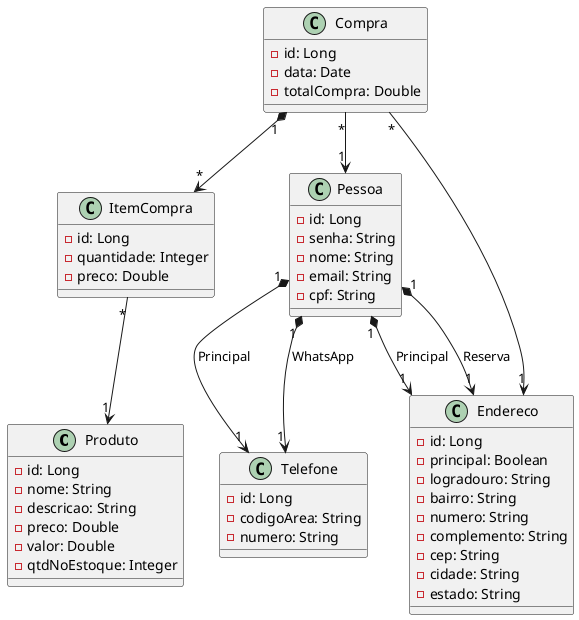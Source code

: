 @startuml Tabacaria
'========Produto========='
class Produto {
    - id: Long
    - nome: String
    - descricao: String
    - preco: Double
    - valor: Double
    - qtdNoEstoque: Integer
}

'========Usuario========='
class Pessoa{
    - id: Long
    - senha: String
    - nome: String
    - email: String
    - cpf: String
}

class Telefone {
    - id: Long
    - codigoArea: String
    - numero: String
}
'========Venda========='
class Compra {
    - id: Long
    - data: Date
    - totalCompra: Double
}

class ItemCompra {
    - id: Long
    - quantidade: Integer
    - preco: Double
}

'========Endereço========='
class Endereco {
    - id: Long
    - principal: Boolean
    - logradouro: String
    - bairro: String
    - numero: String
    - complemento: String
    - cep: String
    - cidade: String
    - estado: String
}

'========Relacionamentos========='
Compra "1" *--> "*" ItemCompra
Compra "*" --> "1" Pessoa
Compra "*" --> "1" Endereco

ItemCompra "*" --> "1" Produto

Pessoa "1" *--> "1" Telefone : Principal
Pessoa "1" *--> "1" Telefone : WhatsApp
Pessoa "1" *--> "1" Endereco : Principal
Pessoa "1" *--> "1" Endereco : Reserva

@enduml